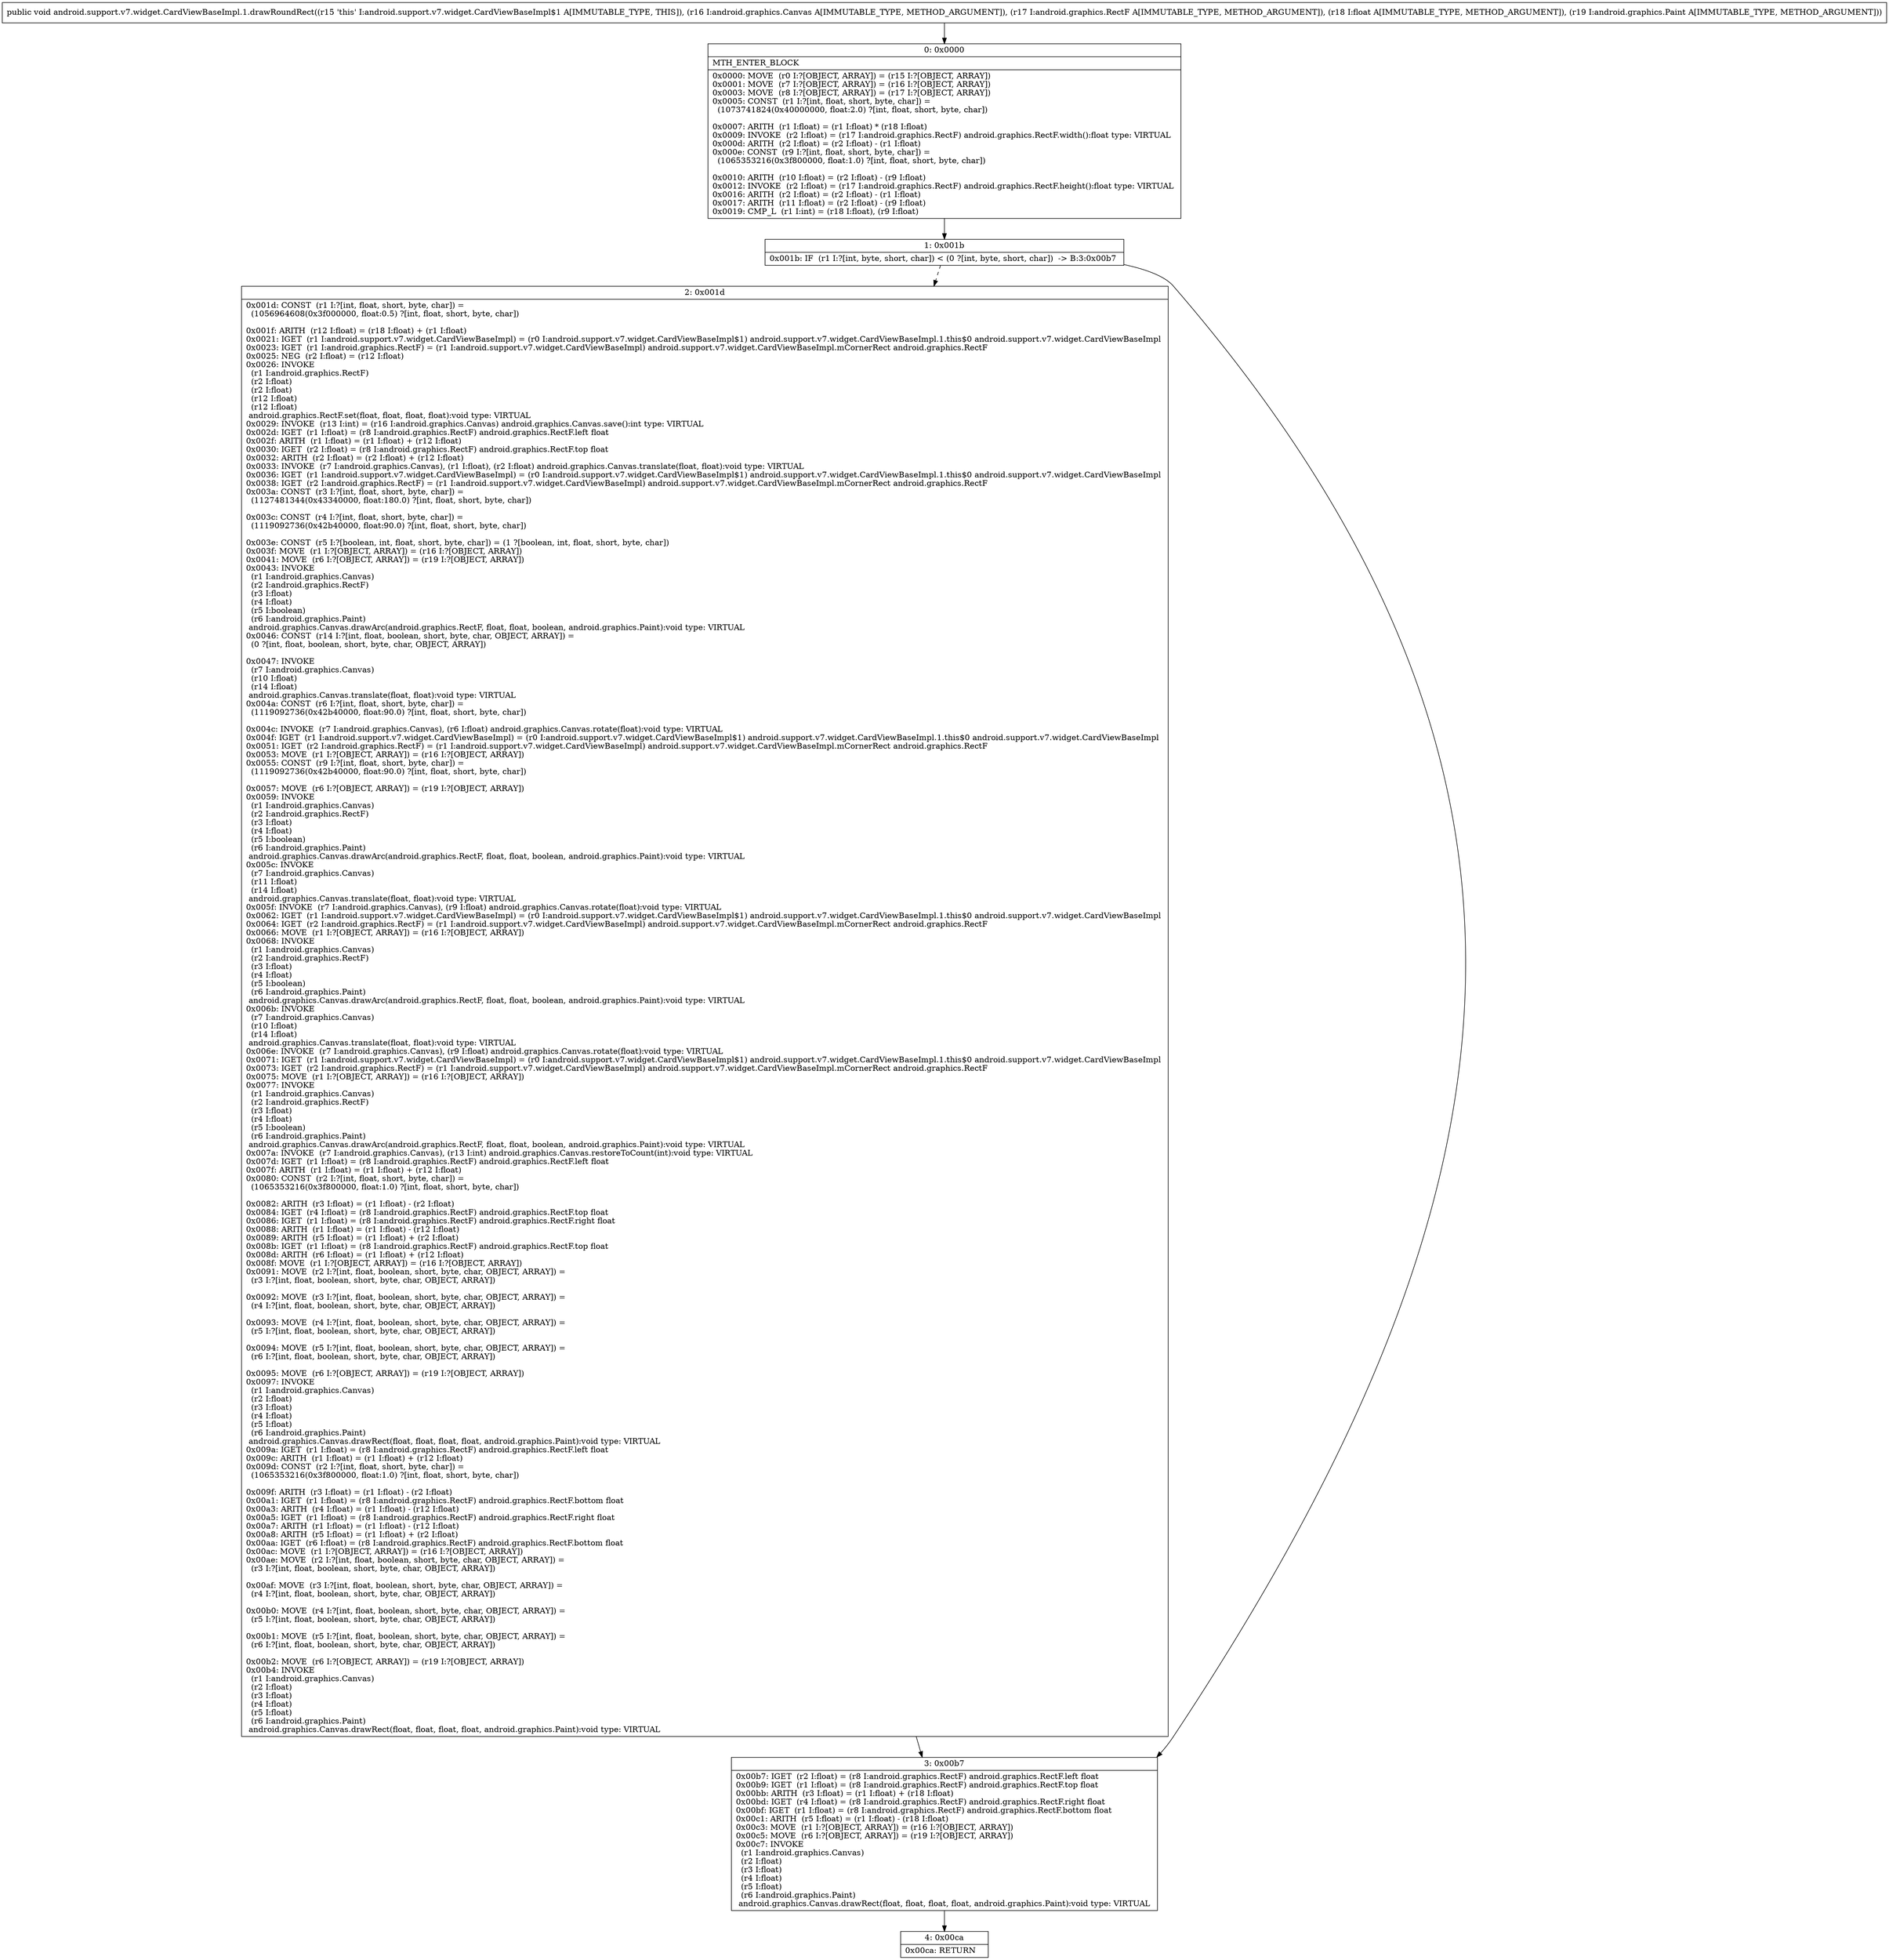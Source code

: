 digraph "CFG forandroid.support.v7.widget.CardViewBaseImpl.1.drawRoundRect(Landroid\/graphics\/Canvas;Landroid\/graphics\/RectF;FLandroid\/graphics\/Paint;)V" {
Node_0 [shape=record,label="{0\:\ 0x0000|MTH_ENTER_BLOCK\l|0x0000: MOVE  (r0 I:?[OBJECT, ARRAY]) = (r15 I:?[OBJECT, ARRAY]) \l0x0001: MOVE  (r7 I:?[OBJECT, ARRAY]) = (r16 I:?[OBJECT, ARRAY]) \l0x0003: MOVE  (r8 I:?[OBJECT, ARRAY]) = (r17 I:?[OBJECT, ARRAY]) \l0x0005: CONST  (r1 I:?[int, float, short, byte, char]) = \l  (1073741824(0x40000000, float:2.0) ?[int, float, short, byte, char])\l \l0x0007: ARITH  (r1 I:float) = (r1 I:float) * (r18 I:float) \l0x0009: INVOKE  (r2 I:float) = (r17 I:android.graphics.RectF) android.graphics.RectF.width():float type: VIRTUAL \l0x000d: ARITH  (r2 I:float) = (r2 I:float) \- (r1 I:float) \l0x000e: CONST  (r9 I:?[int, float, short, byte, char]) = \l  (1065353216(0x3f800000, float:1.0) ?[int, float, short, byte, char])\l \l0x0010: ARITH  (r10 I:float) = (r2 I:float) \- (r9 I:float) \l0x0012: INVOKE  (r2 I:float) = (r17 I:android.graphics.RectF) android.graphics.RectF.height():float type: VIRTUAL \l0x0016: ARITH  (r2 I:float) = (r2 I:float) \- (r1 I:float) \l0x0017: ARITH  (r11 I:float) = (r2 I:float) \- (r9 I:float) \l0x0019: CMP_L  (r1 I:int) = (r18 I:float), (r9 I:float) \l}"];
Node_1 [shape=record,label="{1\:\ 0x001b|0x001b: IF  (r1 I:?[int, byte, short, char]) \< (0 ?[int, byte, short, char])  \-\> B:3:0x00b7 \l}"];
Node_2 [shape=record,label="{2\:\ 0x001d|0x001d: CONST  (r1 I:?[int, float, short, byte, char]) = \l  (1056964608(0x3f000000, float:0.5) ?[int, float, short, byte, char])\l \l0x001f: ARITH  (r12 I:float) = (r18 I:float) + (r1 I:float) \l0x0021: IGET  (r1 I:android.support.v7.widget.CardViewBaseImpl) = (r0 I:android.support.v7.widget.CardViewBaseImpl$1) android.support.v7.widget.CardViewBaseImpl.1.this$0 android.support.v7.widget.CardViewBaseImpl \l0x0023: IGET  (r1 I:android.graphics.RectF) = (r1 I:android.support.v7.widget.CardViewBaseImpl) android.support.v7.widget.CardViewBaseImpl.mCornerRect android.graphics.RectF \l0x0025: NEG  (r2 I:float) = (r12 I:float) \l0x0026: INVOKE  \l  (r1 I:android.graphics.RectF)\l  (r2 I:float)\l  (r2 I:float)\l  (r12 I:float)\l  (r12 I:float)\l android.graphics.RectF.set(float, float, float, float):void type: VIRTUAL \l0x0029: INVOKE  (r13 I:int) = (r16 I:android.graphics.Canvas) android.graphics.Canvas.save():int type: VIRTUAL \l0x002d: IGET  (r1 I:float) = (r8 I:android.graphics.RectF) android.graphics.RectF.left float \l0x002f: ARITH  (r1 I:float) = (r1 I:float) + (r12 I:float) \l0x0030: IGET  (r2 I:float) = (r8 I:android.graphics.RectF) android.graphics.RectF.top float \l0x0032: ARITH  (r2 I:float) = (r2 I:float) + (r12 I:float) \l0x0033: INVOKE  (r7 I:android.graphics.Canvas), (r1 I:float), (r2 I:float) android.graphics.Canvas.translate(float, float):void type: VIRTUAL \l0x0036: IGET  (r1 I:android.support.v7.widget.CardViewBaseImpl) = (r0 I:android.support.v7.widget.CardViewBaseImpl$1) android.support.v7.widget.CardViewBaseImpl.1.this$0 android.support.v7.widget.CardViewBaseImpl \l0x0038: IGET  (r2 I:android.graphics.RectF) = (r1 I:android.support.v7.widget.CardViewBaseImpl) android.support.v7.widget.CardViewBaseImpl.mCornerRect android.graphics.RectF \l0x003a: CONST  (r3 I:?[int, float, short, byte, char]) = \l  (1127481344(0x43340000, float:180.0) ?[int, float, short, byte, char])\l \l0x003c: CONST  (r4 I:?[int, float, short, byte, char]) = \l  (1119092736(0x42b40000, float:90.0) ?[int, float, short, byte, char])\l \l0x003e: CONST  (r5 I:?[boolean, int, float, short, byte, char]) = (1 ?[boolean, int, float, short, byte, char]) \l0x003f: MOVE  (r1 I:?[OBJECT, ARRAY]) = (r16 I:?[OBJECT, ARRAY]) \l0x0041: MOVE  (r6 I:?[OBJECT, ARRAY]) = (r19 I:?[OBJECT, ARRAY]) \l0x0043: INVOKE  \l  (r1 I:android.graphics.Canvas)\l  (r2 I:android.graphics.RectF)\l  (r3 I:float)\l  (r4 I:float)\l  (r5 I:boolean)\l  (r6 I:android.graphics.Paint)\l android.graphics.Canvas.drawArc(android.graphics.RectF, float, float, boolean, android.graphics.Paint):void type: VIRTUAL \l0x0046: CONST  (r14 I:?[int, float, boolean, short, byte, char, OBJECT, ARRAY]) = \l  (0 ?[int, float, boolean, short, byte, char, OBJECT, ARRAY])\l \l0x0047: INVOKE  \l  (r7 I:android.graphics.Canvas)\l  (r10 I:float)\l  (r14 I:float)\l android.graphics.Canvas.translate(float, float):void type: VIRTUAL \l0x004a: CONST  (r6 I:?[int, float, short, byte, char]) = \l  (1119092736(0x42b40000, float:90.0) ?[int, float, short, byte, char])\l \l0x004c: INVOKE  (r7 I:android.graphics.Canvas), (r6 I:float) android.graphics.Canvas.rotate(float):void type: VIRTUAL \l0x004f: IGET  (r1 I:android.support.v7.widget.CardViewBaseImpl) = (r0 I:android.support.v7.widget.CardViewBaseImpl$1) android.support.v7.widget.CardViewBaseImpl.1.this$0 android.support.v7.widget.CardViewBaseImpl \l0x0051: IGET  (r2 I:android.graphics.RectF) = (r1 I:android.support.v7.widget.CardViewBaseImpl) android.support.v7.widget.CardViewBaseImpl.mCornerRect android.graphics.RectF \l0x0053: MOVE  (r1 I:?[OBJECT, ARRAY]) = (r16 I:?[OBJECT, ARRAY]) \l0x0055: CONST  (r9 I:?[int, float, short, byte, char]) = \l  (1119092736(0x42b40000, float:90.0) ?[int, float, short, byte, char])\l \l0x0057: MOVE  (r6 I:?[OBJECT, ARRAY]) = (r19 I:?[OBJECT, ARRAY]) \l0x0059: INVOKE  \l  (r1 I:android.graphics.Canvas)\l  (r2 I:android.graphics.RectF)\l  (r3 I:float)\l  (r4 I:float)\l  (r5 I:boolean)\l  (r6 I:android.graphics.Paint)\l android.graphics.Canvas.drawArc(android.graphics.RectF, float, float, boolean, android.graphics.Paint):void type: VIRTUAL \l0x005c: INVOKE  \l  (r7 I:android.graphics.Canvas)\l  (r11 I:float)\l  (r14 I:float)\l android.graphics.Canvas.translate(float, float):void type: VIRTUAL \l0x005f: INVOKE  (r7 I:android.graphics.Canvas), (r9 I:float) android.graphics.Canvas.rotate(float):void type: VIRTUAL \l0x0062: IGET  (r1 I:android.support.v7.widget.CardViewBaseImpl) = (r0 I:android.support.v7.widget.CardViewBaseImpl$1) android.support.v7.widget.CardViewBaseImpl.1.this$0 android.support.v7.widget.CardViewBaseImpl \l0x0064: IGET  (r2 I:android.graphics.RectF) = (r1 I:android.support.v7.widget.CardViewBaseImpl) android.support.v7.widget.CardViewBaseImpl.mCornerRect android.graphics.RectF \l0x0066: MOVE  (r1 I:?[OBJECT, ARRAY]) = (r16 I:?[OBJECT, ARRAY]) \l0x0068: INVOKE  \l  (r1 I:android.graphics.Canvas)\l  (r2 I:android.graphics.RectF)\l  (r3 I:float)\l  (r4 I:float)\l  (r5 I:boolean)\l  (r6 I:android.graphics.Paint)\l android.graphics.Canvas.drawArc(android.graphics.RectF, float, float, boolean, android.graphics.Paint):void type: VIRTUAL \l0x006b: INVOKE  \l  (r7 I:android.graphics.Canvas)\l  (r10 I:float)\l  (r14 I:float)\l android.graphics.Canvas.translate(float, float):void type: VIRTUAL \l0x006e: INVOKE  (r7 I:android.graphics.Canvas), (r9 I:float) android.graphics.Canvas.rotate(float):void type: VIRTUAL \l0x0071: IGET  (r1 I:android.support.v7.widget.CardViewBaseImpl) = (r0 I:android.support.v7.widget.CardViewBaseImpl$1) android.support.v7.widget.CardViewBaseImpl.1.this$0 android.support.v7.widget.CardViewBaseImpl \l0x0073: IGET  (r2 I:android.graphics.RectF) = (r1 I:android.support.v7.widget.CardViewBaseImpl) android.support.v7.widget.CardViewBaseImpl.mCornerRect android.graphics.RectF \l0x0075: MOVE  (r1 I:?[OBJECT, ARRAY]) = (r16 I:?[OBJECT, ARRAY]) \l0x0077: INVOKE  \l  (r1 I:android.graphics.Canvas)\l  (r2 I:android.graphics.RectF)\l  (r3 I:float)\l  (r4 I:float)\l  (r5 I:boolean)\l  (r6 I:android.graphics.Paint)\l android.graphics.Canvas.drawArc(android.graphics.RectF, float, float, boolean, android.graphics.Paint):void type: VIRTUAL \l0x007a: INVOKE  (r7 I:android.graphics.Canvas), (r13 I:int) android.graphics.Canvas.restoreToCount(int):void type: VIRTUAL \l0x007d: IGET  (r1 I:float) = (r8 I:android.graphics.RectF) android.graphics.RectF.left float \l0x007f: ARITH  (r1 I:float) = (r1 I:float) + (r12 I:float) \l0x0080: CONST  (r2 I:?[int, float, short, byte, char]) = \l  (1065353216(0x3f800000, float:1.0) ?[int, float, short, byte, char])\l \l0x0082: ARITH  (r3 I:float) = (r1 I:float) \- (r2 I:float) \l0x0084: IGET  (r4 I:float) = (r8 I:android.graphics.RectF) android.graphics.RectF.top float \l0x0086: IGET  (r1 I:float) = (r8 I:android.graphics.RectF) android.graphics.RectF.right float \l0x0088: ARITH  (r1 I:float) = (r1 I:float) \- (r12 I:float) \l0x0089: ARITH  (r5 I:float) = (r1 I:float) + (r2 I:float) \l0x008b: IGET  (r1 I:float) = (r8 I:android.graphics.RectF) android.graphics.RectF.top float \l0x008d: ARITH  (r6 I:float) = (r1 I:float) + (r12 I:float) \l0x008f: MOVE  (r1 I:?[OBJECT, ARRAY]) = (r16 I:?[OBJECT, ARRAY]) \l0x0091: MOVE  (r2 I:?[int, float, boolean, short, byte, char, OBJECT, ARRAY]) = \l  (r3 I:?[int, float, boolean, short, byte, char, OBJECT, ARRAY])\l \l0x0092: MOVE  (r3 I:?[int, float, boolean, short, byte, char, OBJECT, ARRAY]) = \l  (r4 I:?[int, float, boolean, short, byte, char, OBJECT, ARRAY])\l \l0x0093: MOVE  (r4 I:?[int, float, boolean, short, byte, char, OBJECT, ARRAY]) = \l  (r5 I:?[int, float, boolean, short, byte, char, OBJECT, ARRAY])\l \l0x0094: MOVE  (r5 I:?[int, float, boolean, short, byte, char, OBJECT, ARRAY]) = \l  (r6 I:?[int, float, boolean, short, byte, char, OBJECT, ARRAY])\l \l0x0095: MOVE  (r6 I:?[OBJECT, ARRAY]) = (r19 I:?[OBJECT, ARRAY]) \l0x0097: INVOKE  \l  (r1 I:android.graphics.Canvas)\l  (r2 I:float)\l  (r3 I:float)\l  (r4 I:float)\l  (r5 I:float)\l  (r6 I:android.graphics.Paint)\l android.graphics.Canvas.drawRect(float, float, float, float, android.graphics.Paint):void type: VIRTUAL \l0x009a: IGET  (r1 I:float) = (r8 I:android.graphics.RectF) android.graphics.RectF.left float \l0x009c: ARITH  (r1 I:float) = (r1 I:float) + (r12 I:float) \l0x009d: CONST  (r2 I:?[int, float, short, byte, char]) = \l  (1065353216(0x3f800000, float:1.0) ?[int, float, short, byte, char])\l \l0x009f: ARITH  (r3 I:float) = (r1 I:float) \- (r2 I:float) \l0x00a1: IGET  (r1 I:float) = (r8 I:android.graphics.RectF) android.graphics.RectF.bottom float \l0x00a3: ARITH  (r4 I:float) = (r1 I:float) \- (r12 I:float) \l0x00a5: IGET  (r1 I:float) = (r8 I:android.graphics.RectF) android.graphics.RectF.right float \l0x00a7: ARITH  (r1 I:float) = (r1 I:float) \- (r12 I:float) \l0x00a8: ARITH  (r5 I:float) = (r1 I:float) + (r2 I:float) \l0x00aa: IGET  (r6 I:float) = (r8 I:android.graphics.RectF) android.graphics.RectF.bottom float \l0x00ac: MOVE  (r1 I:?[OBJECT, ARRAY]) = (r16 I:?[OBJECT, ARRAY]) \l0x00ae: MOVE  (r2 I:?[int, float, boolean, short, byte, char, OBJECT, ARRAY]) = \l  (r3 I:?[int, float, boolean, short, byte, char, OBJECT, ARRAY])\l \l0x00af: MOVE  (r3 I:?[int, float, boolean, short, byte, char, OBJECT, ARRAY]) = \l  (r4 I:?[int, float, boolean, short, byte, char, OBJECT, ARRAY])\l \l0x00b0: MOVE  (r4 I:?[int, float, boolean, short, byte, char, OBJECT, ARRAY]) = \l  (r5 I:?[int, float, boolean, short, byte, char, OBJECT, ARRAY])\l \l0x00b1: MOVE  (r5 I:?[int, float, boolean, short, byte, char, OBJECT, ARRAY]) = \l  (r6 I:?[int, float, boolean, short, byte, char, OBJECT, ARRAY])\l \l0x00b2: MOVE  (r6 I:?[OBJECT, ARRAY]) = (r19 I:?[OBJECT, ARRAY]) \l0x00b4: INVOKE  \l  (r1 I:android.graphics.Canvas)\l  (r2 I:float)\l  (r3 I:float)\l  (r4 I:float)\l  (r5 I:float)\l  (r6 I:android.graphics.Paint)\l android.graphics.Canvas.drawRect(float, float, float, float, android.graphics.Paint):void type: VIRTUAL \l}"];
Node_3 [shape=record,label="{3\:\ 0x00b7|0x00b7: IGET  (r2 I:float) = (r8 I:android.graphics.RectF) android.graphics.RectF.left float \l0x00b9: IGET  (r1 I:float) = (r8 I:android.graphics.RectF) android.graphics.RectF.top float \l0x00bb: ARITH  (r3 I:float) = (r1 I:float) + (r18 I:float) \l0x00bd: IGET  (r4 I:float) = (r8 I:android.graphics.RectF) android.graphics.RectF.right float \l0x00bf: IGET  (r1 I:float) = (r8 I:android.graphics.RectF) android.graphics.RectF.bottom float \l0x00c1: ARITH  (r5 I:float) = (r1 I:float) \- (r18 I:float) \l0x00c3: MOVE  (r1 I:?[OBJECT, ARRAY]) = (r16 I:?[OBJECT, ARRAY]) \l0x00c5: MOVE  (r6 I:?[OBJECT, ARRAY]) = (r19 I:?[OBJECT, ARRAY]) \l0x00c7: INVOKE  \l  (r1 I:android.graphics.Canvas)\l  (r2 I:float)\l  (r3 I:float)\l  (r4 I:float)\l  (r5 I:float)\l  (r6 I:android.graphics.Paint)\l android.graphics.Canvas.drawRect(float, float, float, float, android.graphics.Paint):void type: VIRTUAL \l}"];
Node_4 [shape=record,label="{4\:\ 0x00ca|0x00ca: RETURN   \l}"];
MethodNode[shape=record,label="{public void android.support.v7.widget.CardViewBaseImpl.1.drawRoundRect((r15 'this' I:android.support.v7.widget.CardViewBaseImpl$1 A[IMMUTABLE_TYPE, THIS]), (r16 I:android.graphics.Canvas A[IMMUTABLE_TYPE, METHOD_ARGUMENT]), (r17 I:android.graphics.RectF A[IMMUTABLE_TYPE, METHOD_ARGUMENT]), (r18 I:float A[IMMUTABLE_TYPE, METHOD_ARGUMENT]), (r19 I:android.graphics.Paint A[IMMUTABLE_TYPE, METHOD_ARGUMENT])) }"];
MethodNode -> Node_0;
Node_0 -> Node_1;
Node_1 -> Node_2[style=dashed];
Node_1 -> Node_3;
Node_2 -> Node_3;
Node_3 -> Node_4;
}

